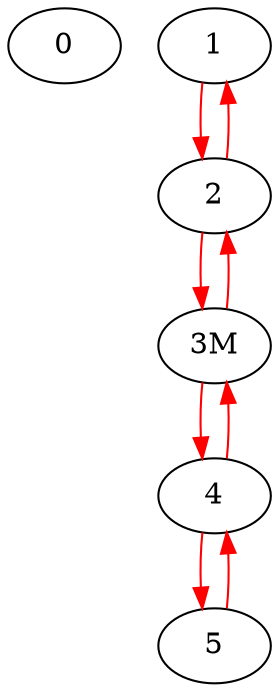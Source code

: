 Digraph G {
0;
edge [color=red];
1->2;
edge [color=black];
edge [color=red];
2->1;
edge [color=black];
edge [color=red];
2->"3M";
edge [color=black];
edge [color=red];
"3M"->2;
edge [color=black];
edge [color=red];
"3M"->4;
edge [color=black];
edge [color=red];
4->"3M";
edge [color=black];
edge [color=red];
4->5;
edge [color=black];
edge [color=red];
5->4;
edge [color=black];
}
